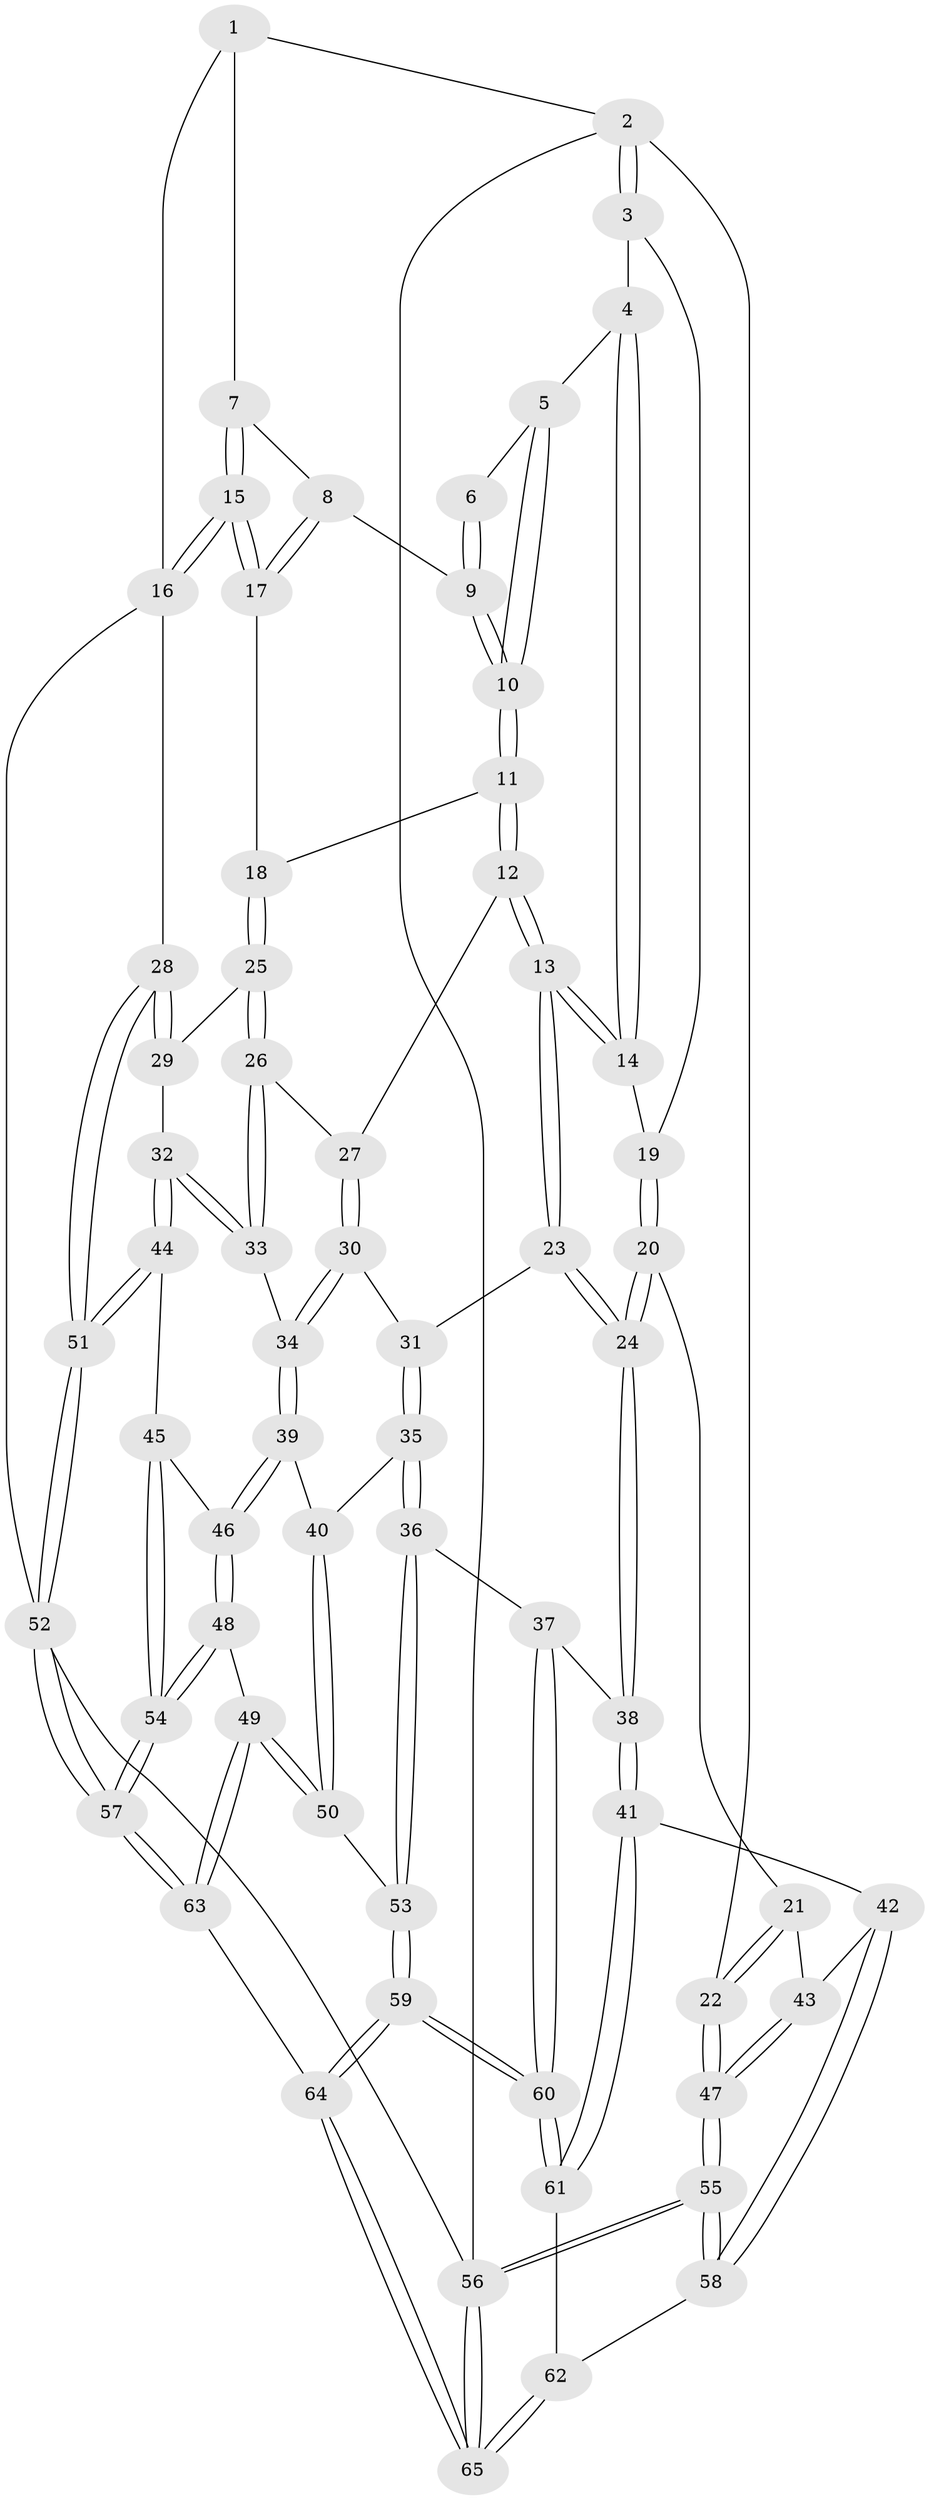 // Generated by graph-tools (version 1.1) at 2025/59/03/09/25 04:59:47]
// undirected, 65 vertices, 159 edges
graph export_dot {
graph [start="1"]
  node [color=gray90,style=filled];
  1 [pos="+0.7596606344525657+0"];
  2 [pos="+0+0"];
  3 [pos="+0+0"];
  4 [pos="+0.21758442191503746+0"];
  5 [pos="+0.23581286468651813+0"];
  6 [pos="+0.5774430493320558+0"];
  7 [pos="+0.7887952805101066+0.11708400758780192"];
  8 [pos="+0.7518752398170618+0.18236810438510165"];
  9 [pos="+0.561829757123863+0.24721408664664943"];
  10 [pos="+0.5147167997622305+0.28058952324991415"];
  11 [pos="+0.5043181316749463+0.3187793766949374"];
  12 [pos="+0.4556156258174664+0.3881043516947271"];
  13 [pos="+0.417421653854918+0.41241081360874526"];
  14 [pos="+0.3707701070157842+0.3726634630198602"];
  15 [pos="+1+0.29391268210773913"];
  16 [pos="+1+0.2949028279975688"];
  17 [pos="+0.8057792307842103+0.3693868991822339"];
  18 [pos="+0.7762700704594381+0.43084213816978084"];
  19 [pos="+0.04085242067414661+0.15769158564611543"];
  20 [pos="+0.1724038280620003+0.5394107796390819"];
  21 [pos="+0.10293413340712963+0.5713999404933557"];
  22 [pos="+0+0.6233134262574295"];
  23 [pos="+0.3770422496153741+0.48302767899978266"];
  24 [pos="+0.2891403855950544+0.5673649856856443"];
  25 [pos="+0.7763085772007695+0.49124884828400217"];
  26 [pos="+0.7595583407474591+0.5081219462914444"];
  27 [pos="+0.5037111547040014+0.425836949768464"];
  28 [pos="+1+0.5581150345630383"];
  29 [pos="+0.7940454802487983+0.4992256878030993"];
  30 [pos="+0.6480562983072365+0.5999282711547266"];
  31 [pos="+0.5366451821529574+0.6091618091287359"];
  32 [pos="+0.9192646089223805+0.7091961361698828"];
  33 [pos="+0.7228004495749237+0.5641914878864943"];
  34 [pos="+0.6847678554208113+0.6132040095539535"];
  35 [pos="+0.47777844224983584+0.7519123363565103"];
  36 [pos="+0.44714071630407665+0.7748108495151904"];
  37 [pos="+0.44469272490655504+0.7752689131272974"];
  38 [pos="+0.3319854080114448+0.740168526486789"];
  39 [pos="+0.688482113145367+0.6695163100718626"];
  40 [pos="+0.6748675830811289+0.6913689707030072"];
  41 [pos="+0.2906517235363572+0.7920452368256506"];
  42 [pos="+0.14392641940676446+0.7982481900855753"];
  43 [pos="+0.11607829183046352+0.7583993349883683"];
  44 [pos="+0.9355481445797993+0.7319139260027431"];
  45 [pos="+0.9103465527059946+0.7413154432626234"];
  46 [pos="+0.8136984609043768+0.7298252808618579"];
  47 [pos="+0+0.6897456163342612"];
  48 [pos="+0.7410605707186674+0.8573559095669556"];
  49 [pos="+0.6729704023359528+0.8586697347637131"];
  50 [pos="+0.6699280400991096+0.8561081807981274"];
  51 [pos="+1+0.7234683354241156"];
  52 [pos="+1+1"];
  53 [pos="+0.6117317515683469+0.8632236165503809"];
  54 [pos="+0.8231872836227129+0.8880862196526251"];
  55 [pos="+0+0.9022030773182491"];
  56 [pos="+0+1"];
  57 [pos="+1+1"];
  58 [pos="+0.04193934965023618+0.8850883096490819"];
  59 [pos="+0.48830162230579355+1"];
  60 [pos="+0.48428413684319865+1"];
  61 [pos="+0.277484982217755+0.8834832784952124"];
  62 [pos="+0.2095173233426679+0.9985540348874031"];
  63 [pos="+0.7269282885405833+1"];
  64 [pos="+0.515062389005331+1"];
  65 [pos="+0.21439939786751175+1"];
  1 -- 2;
  1 -- 7;
  1 -- 16;
  2 -- 3;
  2 -- 3;
  2 -- 22;
  2 -- 56;
  3 -- 4;
  3 -- 19;
  4 -- 5;
  4 -- 14;
  4 -- 14;
  5 -- 6;
  5 -- 10;
  5 -- 10;
  6 -- 9;
  6 -- 9;
  7 -- 8;
  7 -- 15;
  7 -- 15;
  8 -- 9;
  8 -- 17;
  8 -- 17;
  9 -- 10;
  9 -- 10;
  10 -- 11;
  10 -- 11;
  11 -- 12;
  11 -- 12;
  11 -- 18;
  12 -- 13;
  12 -- 13;
  12 -- 27;
  13 -- 14;
  13 -- 14;
  13 -- 23;
  13 -- 23;
  14 -- 19;
  15 -- 16;
  15 -- 16;
  15 -- 17;
  15 -- 17;
  16 -- 28;
  16 -- 52;
  17 -- 18;
  18 -- 25;
  18 -- 25;
  19 -- 20;
  19 -- 20;
  20 -- 21;
  20 -- 24;
  20 -- 24;
  21 -- 22;
  21 -- 22;
  21 -- 43;
  22 -- 47;
  22 -- 47;
  23 -- 24;
  23 -- 24;
  23 -- 31;
  24 -- 38;
  24 -- 38;
  25 -- 26;
  25 -- 26;
  25 -- 29;
  26 -- 27;
  26 -- 33;
  26 -- 33;
  27 -- 30;
  27 -- 30;
  28 -- 29;
  28 -- 29;
  28 -- 51;
  28 -- 51;
  29 -- 32;
  30 -- 31;
  30 -- 34;
  30 -- 34;
  31 -- 35;
  31 -- 35;
  32 -- 33;
  32 -- 33;
  32 -- 44;
  32 -- 44;
  33 -- 34;
  34 -- 39;
  34 -- 39;
  35 -- 36;
  35 -- 36;
  35 -- 40;
  36 -- 37;
  36 -- 53;
  36 -- 53;
  37 -- 38;
  37 -- 60;
  37 -- 60;
  38 -- 41;
  38 -- 41;
  39 -- 40;
  39 -- 46;
  39 -- 46;
  40 -- 50;
  40 -- 50;
  41 -- 42;
  41 -- 61;
  41 -- 61;
  42 -- 43;
  42 -- 58;
  42 -- 58;
  43 -- 47;
  43 -- 47;
  44 -- 45;
  44 -- 51;
  44 -- 51;
  45 -- 46;
  45 -- 54;
  45 -- 54;
  46 -- 48;
  46 -- 48;
  47 -- 55;
  47 -- 55;
  48 -- 49;
  48 -- 54;
  48 -- 54;
  49 -- 50;
  49 -- 50;
  49 -- 63;
  49 -- 63;
  50 -- 53;
  51 -- 52;
  51 -- 52;
  52 -- 57;
  52 -- 57;
  52 -- 56;
  53 -- 59;
  53 -- 59;
  54 -- 57;
  54 -- 57;
  55 -- 56;
  55 -- 56;
  55 -- 58;
  55 -- 58;
  56 -- 65;
  56 -- 65;
  57 -- 63;
  57 -- 63;
  58 -- 62;
  59 -- 60;
  59 -- 60;
  59 -- 64;
  59 -- 64;
  60 -- 61;
  60 -- 61;
  61 -- 62;
  62 -- 65;
  62 -- 65;
  63 -- 64;
  64 -- 65;
  64 -- 65;
}
